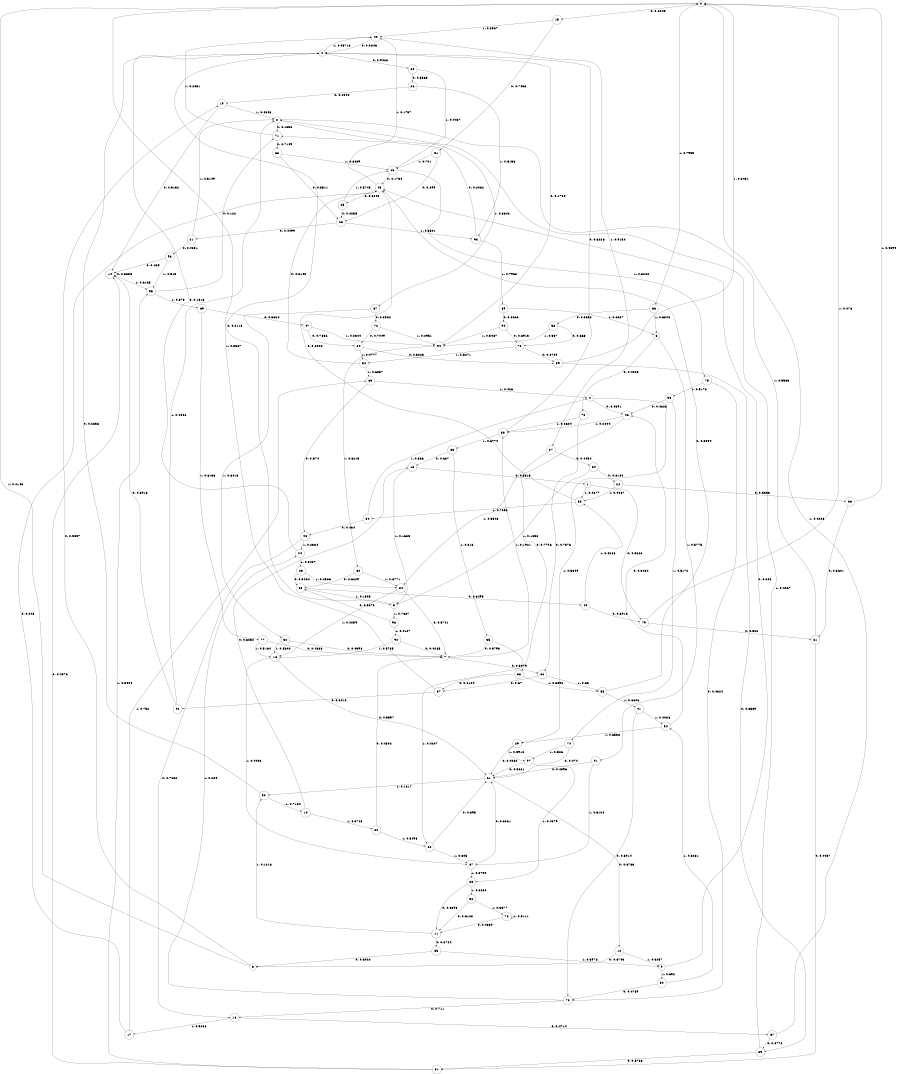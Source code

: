 digraph "ch18concat_phase3_L8" {
size = "6,8.5";
ratio = "fill";
node [shape = circle];
node [fontsize = 24];
edge [fontsize = 24];
0 -> 15 [label = "0: 0.2045   "];
0 -> 66 [label = "1: 0.7955   "];
1 -> 79 [label = "0: 0.5323   "];
1 -> 53 [label = "1: 0.4677   "];
2 -> 46 [label = "0: 0.4391   "];
2 -> 29 [label = "1: 0.5609   "];
3 -> 19 [label = "0: 0.5857   "];
3 -> 0 [label = "1: 0.4143   "];
4 -> 20 [label = "0: 0.9428   "];
4 -> 49 [label = "1: 0.05716  "];
5 -> 4 [label = "0: 0.2113   "];
5 -> 96 [label = "1: 0.7887   "];
6 -> 73 [label = "0: 0.4225   "];
6 -> 91 [label = "1: 0.5775   "];
7 -> 62 [label = "0: 0.8079   "];
7 -> 86 [label = "1: 0.1921   "];
8 -> 71 [label = "0: 0.1358   "];
8 -> 67 [label = "1: 0.8642   "];
9 -> 45 [label = "0: 0.308    "];
9 -> 30 [label = "1: 0.692    "];
10 -> 13 [label = "0: 0.6252   "];
10 -> 80 [label = "1: 0.3748   "];
11 -> 85 [label = "0: 0.8784   "];
11 -> 50 [label = "1: 0.1216   "];
12 -> 3 [label = "0: 0.6743   "];
12 -> 9 [label = "1: 0.3257   "];
13 -> 1 [label = "0: 0.8315   "];
13 -> 5 [label = "1: 0.1685   "];
14 -> 14 [label = "0: 0.3835   "];
14 -> 95 [label = "1: 0.6165   "];
15 -> 51 [label = "0: 0.7433   "];
15 -> 49 [label = "1: 0.2567   "];
16 -> 37 [label = "0: 0.4714   "];
16 -> 17 [label = "1: 0.5286   "];
17 -> 45 [label = "0: 0.248    "];
17 -> 83 [label = "1: 0.752    "];
18 -> 61 [label = "0: 0.5597   "];
18 -> 87 [label = "1: 0.4403   "];
19 -> 14 [label = "0: 0.5152   "];
19 -> 8 [label = "1: 0.4848   "];
20 -> 26 [label = "0: 0.5563   "];
20 -> 43 [label = "1: 0.4437   "];
21 -> 98 [label = "0: 0.4851   "];
21 -> 8 [label = "1: 0.5149   "];
22 -> 36 [label = "0: 0.5533   "];
22 -> 53 [label = "1: 0.4467   "];
23 -> 65 [label = "0: 0.5464   "];
23 -> 84 [label = "1: 0.4536   "];
24 -> 59 [label = "0: 0.5223   "];
24 -> 54 [label = "1: 0.4777   "];
25 -> 28 [label = "0: 0.4255   "];
25 -> 43 [label = "1: 0.5745   "];
26 -> 19 [label = "0: 0.4844   "];
26 -> 93 [label = "1: 0.5156   "];
27 -> 64 [label = "0: 0.4454   "];
27 -> 84 [label = "1: 0.5546   "];
28 -> 21 [label = "0: 0.4499   "];
28 -> 93 [label = "1: 0.5501   "];
29 -> 61 [label = "0: 0.4082   "];
29 -> 97 [label = "1: 0.5918   "];
30 -> 70 [label = "0: 0.4769   "];
30 -> 52 [label = "1: 0.5231   "];
31 -> 14 [label = "0: 0.4576   "];
31 -> 95 [label = "1: 0.5424   "];
32 -> 7 [label = "0: 0.4398   "];
32 -> 18 [label = "1: 0.5602   "];
33 -> 46 [label = "0: 0.4828   "];
33 -> 74 [label = "1: 0.5172   "];
34 -> 48 [label = "0: 0.434    "];
34 -> 2 [label = "1: 0.566    "];
35 -> 7 [label = "0: 0.5793   "];
35 -> 82 [label = "1: 0.4207   "];
36 -> 81 [label = "0: 0.5601   "];
36 -> 0 [label = "1: 0.4399   "];
37 -> 39 [label = "0: 0.5772   "];
37 -> 0 [label = "1: 0.4228   "];
38 -> 57 [label = "0: 0.6104   "];
38 -> 55 [label = "1: 0.3896   "];
39 -> 31 [label = "0: 0.5733   "];
39 -> 8 [label = "1: 0.4267   "];
40 -> 79 [label = "0: 0.5912   "];
40 -> 53 [label = "1: 0.4088   "];
41 -> 70 [label = "0: 0.5914   "];
41 -> 52 [label = "1: 0.4086   "];
42 -> 14 [label = "0: 0.5918   "];
42 -> 8 [label = "1: 0.4082   "];
43 -> 45 [label = "0: 0.1734   "];
43 -> 75 [label = "1: 0.8266   "];
44 -> 4 [label = "0: 0.1513   "];
44 -> 23 [label = "1: 0.8487   "];
45 -> 25 [label = "0: 0.8243   "];
45 -> 49 [label = "1: 0.1757   "];
46 -> 38 [label = "0: 0.7796   "];
46 -> 86 [label = "1: 0.2204   "];
47 -> 24 [label = "0: 0.7656   "];
47 -> 94 [label = "1: 0.2344   "];
48 -> 16 [label = "0: 0.7636   "];
48 -> 44 [label = "1: 0.2364   "];
49 -> 4 [label = "0: 0.0846   "];
49 -> 27 [label = "1: 0.9154   "];
50 -> 4 [label = "0: 0.2836   "];
50 -> 10 [label = "1: 0.7164   "];
51 -> 28 [label = "0: 0.299    "];
51 -> 43 [label = "1: 0.701    "];
52 -> 46 [label = "0: 0.3464   "];
52 -> 29 [label = "1: 0.6536   "];
53 -> 45 [label = "0: 0.2902   "];
53 -> 34 [label = "1: 0.7098   "];
54 -> 45 [label = "0: 0.3143   "];
54 -> 83 [label = "1: 0.6857   "];
55 -> 45 [label = "0: 0.3394   "];
55 -> 41 [label = "1: 0.6606   "];
56 -> 11 [label = "0: 0.6123   "];
56 -> 78 [label = "1: 0.3877   "];
57 -> 42 [label = "0: 0.6413   "];
57 -> 0 [label = "1: 0.3587   "];
58 -> 76 [label = "0: 0.663    "];
58 -> 94 [label = "1: 0.337    "];
59 -> 39 [label = "0: 0.6569   "];
59 -> 0 [label = "1: 0.3431   "];
60 -> 65 [label = "0: 0.6229   "];
60 -> 84 [label = "1: 0.3771   "];
61 -> 12 [label = "0: 0.8783   "];
61 -> 50 [label = "1: 0.1217   "];
62 -> 57 [label = "0: 0.67     "];
62 -> 55 [label = "1: 0.33     "];
63 -> 13 [label = "0: 0.687    "];
63 -> 35 [label = "1: 0.313    "];
64 -> 22 [label = "0: 0.8144   "];
64 -> 5 [label = "1: 0.1856   "];
65 -> 40 [label = "0: 0.8495   "];
65 -> 5 [label = "1: 0.1505   "];
66 -> 58 [label = "0: 0.3652   "];
66 -> 6 [label = "1: 0.6348   "];
67 -> 72 [label = "0: 0.3582   "];
67 -> 32 [label = "1: 0.6418   "];
68 -> 28 [label = "0: 0.3511   "];
68 -> 43 [label = "1: 0.6489   "];
69 -> 47 [label = "0: 0.3864   "];
69 -> 77 [label = "1: 0.6136   "];
70 -> 16 [label = "0: 0.711    "];
70 -> 44 [label = "1: 0.289    "];
71 -> 68 [label = "0: 0.7149   "];
71 -> 49 [label = "1: 0.2851   "];
72 -> 24 [label = "0: 0.7049   "];
72 -> 94 [label = "1: 0.2951   "];
73 -> 62 [label = "0: 0.7376   "];
73 -> 86 [label = "1: 0.2624   "];
74 -> 61 [label = "0: 0.474    "];
74 -> 97 [label = "1: 0.526    "];
75 -> 70 [label = "0: 0.4824   "];
75 -> 33 [label = "1: 0.5176   "];
76 -> 59 [label = "0: 0.4729   "];
76 -> 54 [label = "1: 0.5271   "];
77 -> 7 [label = "0: 0.4836   "];
77 -> 18 [label = "1: 0.5164   "];
78 -> 11 [label = "0: 0.4889   "];
78 -> 78 [label = "1: 0.5111   "];
79 -> 81 [label = "0: 0.522    "];
79 -> 0 [label = "1: 0.478    "];
80 -> 7 [label = "0: 0.4502   "];
80 -> 82 [label = "1: 0.5498   "];
81 -> 31 [label = "0: 0.4437   "];
81 -> 8 [label = "1: 0.5563   "];
82 -> 61 [label = "0: 0.395    "];
82 -> 87 [label = "1: 0.605    "];
83 -> 48 [label = "0: 0.574    "];
83 -> 2 [label = "1: 0.426    "];
84 -> 7 [label = "0: 0.5741   "];
84 -> 18 [label = "1: 0.4259   "];
85 -> 3 [label = "0: 0.6022   "];
85 -> 9 [label = "1: 0.3978   "];
86 -> 4 [label = "0: 0.3226   "];
86 -> 63 [label = "1: 0.6774   "];
87 -> 61 [label = "0: 0.6261   "];
87 -> 88 [label = "1: 0.3739   "];
88 -> 11 [label = "0: 0.6398   "];
88 -> 56 [label = "1: 0.3602   "];
89 -> 90 [label = "0: 0.3663   "];
89 -> 6 [label = "1: 0.6337   "];
90 -> 76 [label = "0: 0.6913   "];
90 -> 94 [label = "1: 0.3087   "];
91 -> 61 [label = "0: 0.4896   "];
91 -> 87 [label = "1: 0.5104   "];
92 -> 7 [label = "0: 0.4265   "];
92 -> 18 [label = "1: 0.5735   "];
93 -> 71 [label = "0: 0.2032   "];
93 -> 89 [label = "1: 0.7968   "];
94 -> 4 [label = "0: 0.1785   "];
94 -> 60 [label = "1: 0.8215   "];
95 -> 71 [label = "0: 0.122    "];
95 -> 69 [label = "1: 0.878    "];
96 -> 65 [label = "0: 0.5873   "];
96 -> 92 [label = "1: 0.4127   "];
97 -> 61 [label = "0: 0.5621   "];
97 -> 88 [label = "1: 0.4379   "];
98 -> 14 [label = "0: 0.485    "];
98 -> 95 [label = "1: 0.515    "];
}